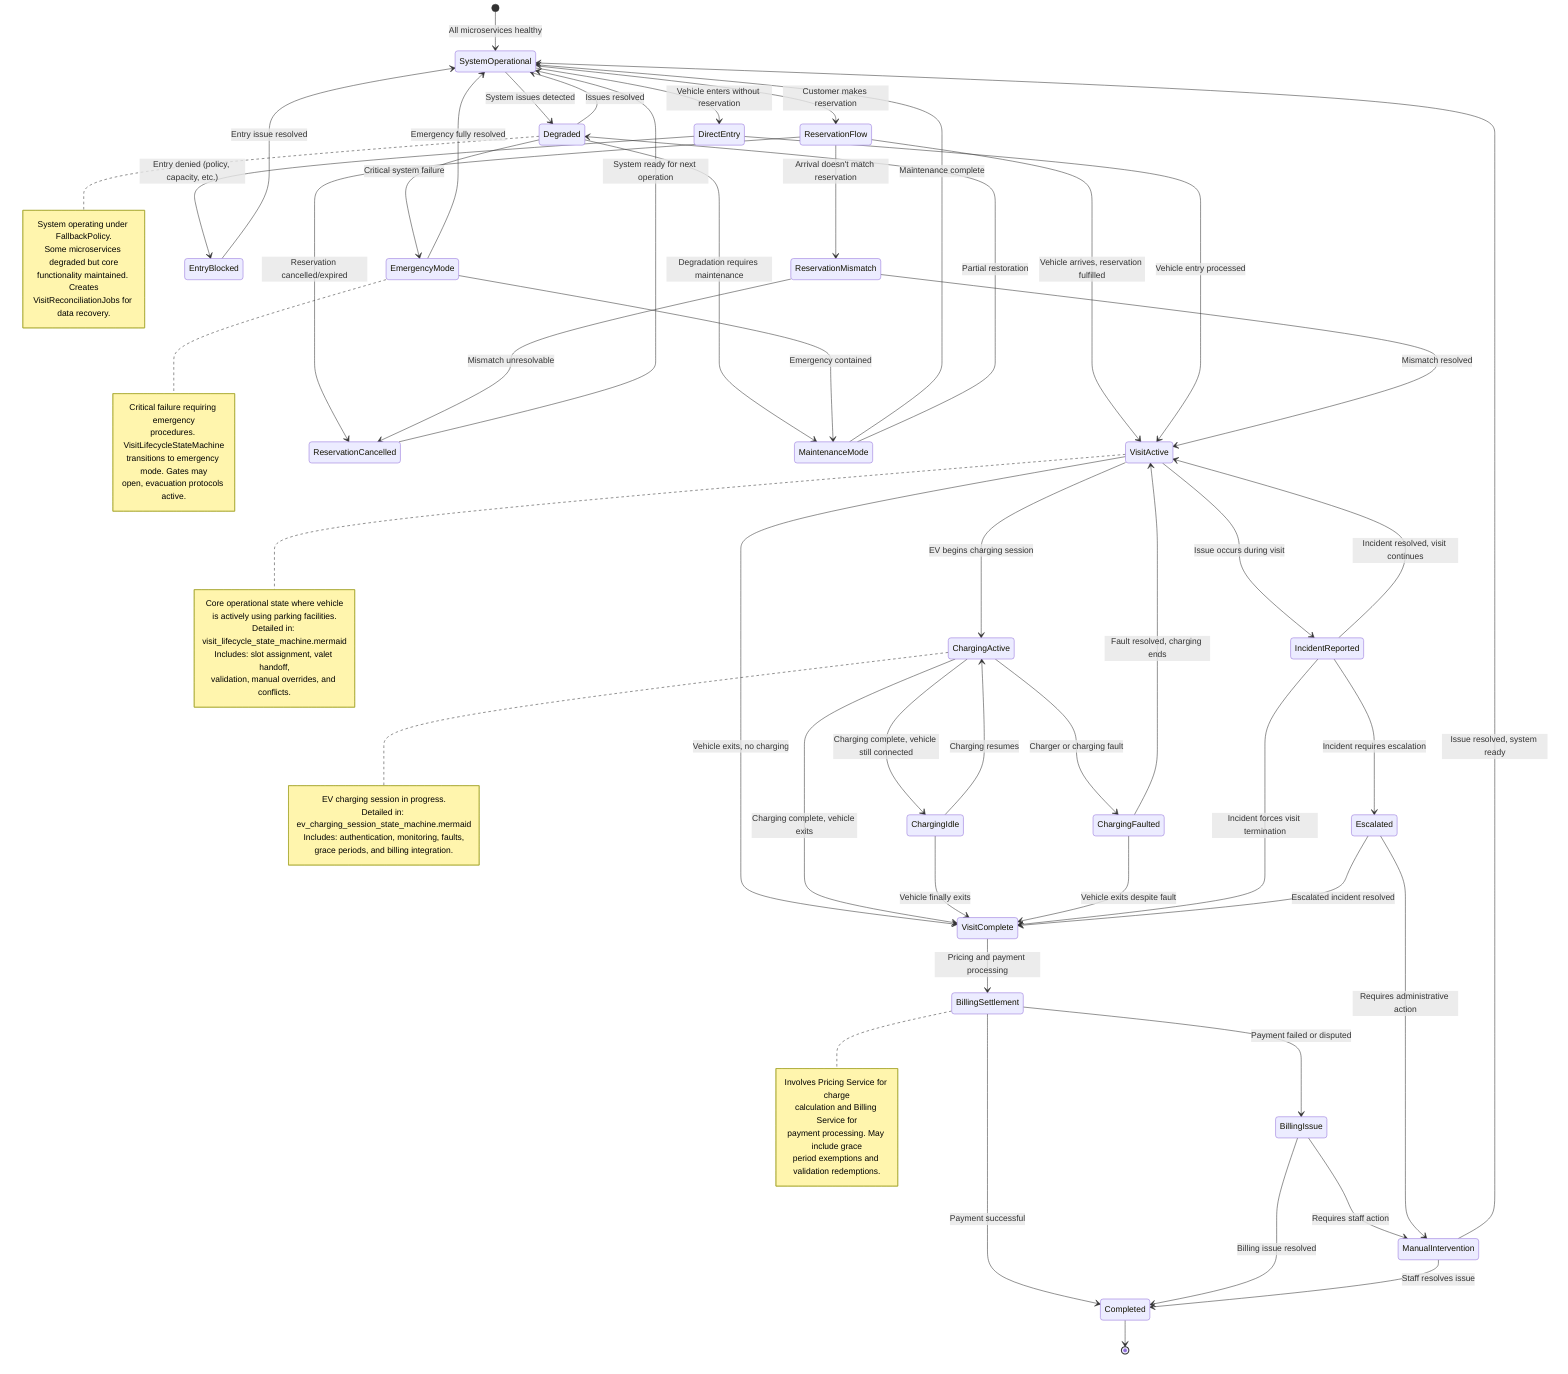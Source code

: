 stateDiagram-v2
    [*] --> SystemOperational : All microservices healthy

    SystemOperational --> ReservationFlow : Customer makes reservation
    SystemOperational --> DirectEntry : Vehicle enters without reservation
    SystemOperational --> Degraded : System issues detected

    ReservationFlow --> VisitActive : Vehicle arrives, reservation fulfilled
    ReservationFlow --> ReservationCancelled : Reservation cancelled/expired
    ReservationFlow --> ReservationMismatch : Arrival doesn't match reservation

    DirectEntry --> VisitActive : Vehicle entry processed
    DirectEntry --> EntryBlocked : Entry denied (policy, capacity, etc.)

    VisitActive --> ChargingActive : EV begins charging session
    VisitActive --> VisitComplete : Vehicle exits, no charging
    VisitActive --> IncidentReported : Issue occurs during visit

    ChargingActive --> ChargingIdle : Charging complete, vehicle still connected
    ChargingActive --> VisitComplete : Charging complete, vehicle exits
    ChargingActive --> ChargingFaulted : Charger or charging fault

    ChargingIdle --> VisitComplete : Vehicle finally exits
    ChargingIdle --> ChargingActive : Charging resumes

    ChargingFaulted --> VisitActive : Fault resolved, charging ends
    ChargingFaulted --> VisitComplete : Vehicle exits despite fault

    VisitComplete --> BillingSettlement : Pricing and payment processing
    BillingSettlement --> Completed : Payment successful
    BillingSettlement --> BillingIssue : Payment failed or disputed

    IncidentReported --> VisitActive : Incident resolved, visit continues
    IncidentReported --> VisitComplete : Incident forces visit termination
    IncidentReported --> Escalated : Incident requires escalation

    Degraded --> SystemOperational : Issues resolved
    Degraded --> MaintenanceMode : Degradation requires maintenance
    Degraded --> EmergencyMode : Critical system failure

    ReservationCancelled --> SystemOperational : System ready for next operation
    ReservationMismatch --> VisitActive : Mismatch resolved
    ReservationMismatch --> ReservationCancelled : Mismatch unresolvable
    EntryBlocked --> SystemOperational : Entry issue resolved

    BillingIssue --> Completed : Billing issue resolved
    BillingIssue --> ManualIntervention : Requires staff action

    Escalated --> VisitComplete : Escalated incident resolved
    Escalated --> ManualIntervention : Requires administrative action

    MaintenanceMode --> SystemOperational : Maintenance complete
    MaintenanceMode --> Degraded : Partial restoration

    EmergencyMode --> MaintenanceMode : Emergency contained
    EmergencyMode --> SystemOperational : Emergency fully resolved

    ManualIntervention --> Completed : Staff resolves issue
    ManualIntervention --> SystemOperational : Issue resolved, system ready

    Completed --> [*]

    note right of VisitActive
        Core operational state where vehicle
        is actively using parking facilities.
        Detailed in: visit_lifecycle_state_machine.mermaid
        Includes: slot assignment, valet handoff,
        validation, manual overrides, and conflicts.
    end note
    
    note right of Degraded
        System operating under FallbackPolicy.
        Some microservices degraded but core
        functionality maintained. Creates
        VisitReconciliationJobs for data recovery.
    end note
    
    note right of EmergencyMode
        Critical failure requiring emergency
        procedures. VisitLifecycleStateMachine
        transitions to emergency mode. Gates may
        open, evacuation protocols active.
    end note
    
    note right of ChargingActive
        EV charging session in progress.
        Detailed in: ev_charging_session_state_machine.mermaid
        Includes: authentication, monitoring, faults,
        grace periods, and billing integration.
    end note
    
    note right of BillingSettlement
        Involves Pricing Service for charge
        calculation and Billing Service for
        payment processing. May include grace
        period exemptions and validation redemptions.
    end note